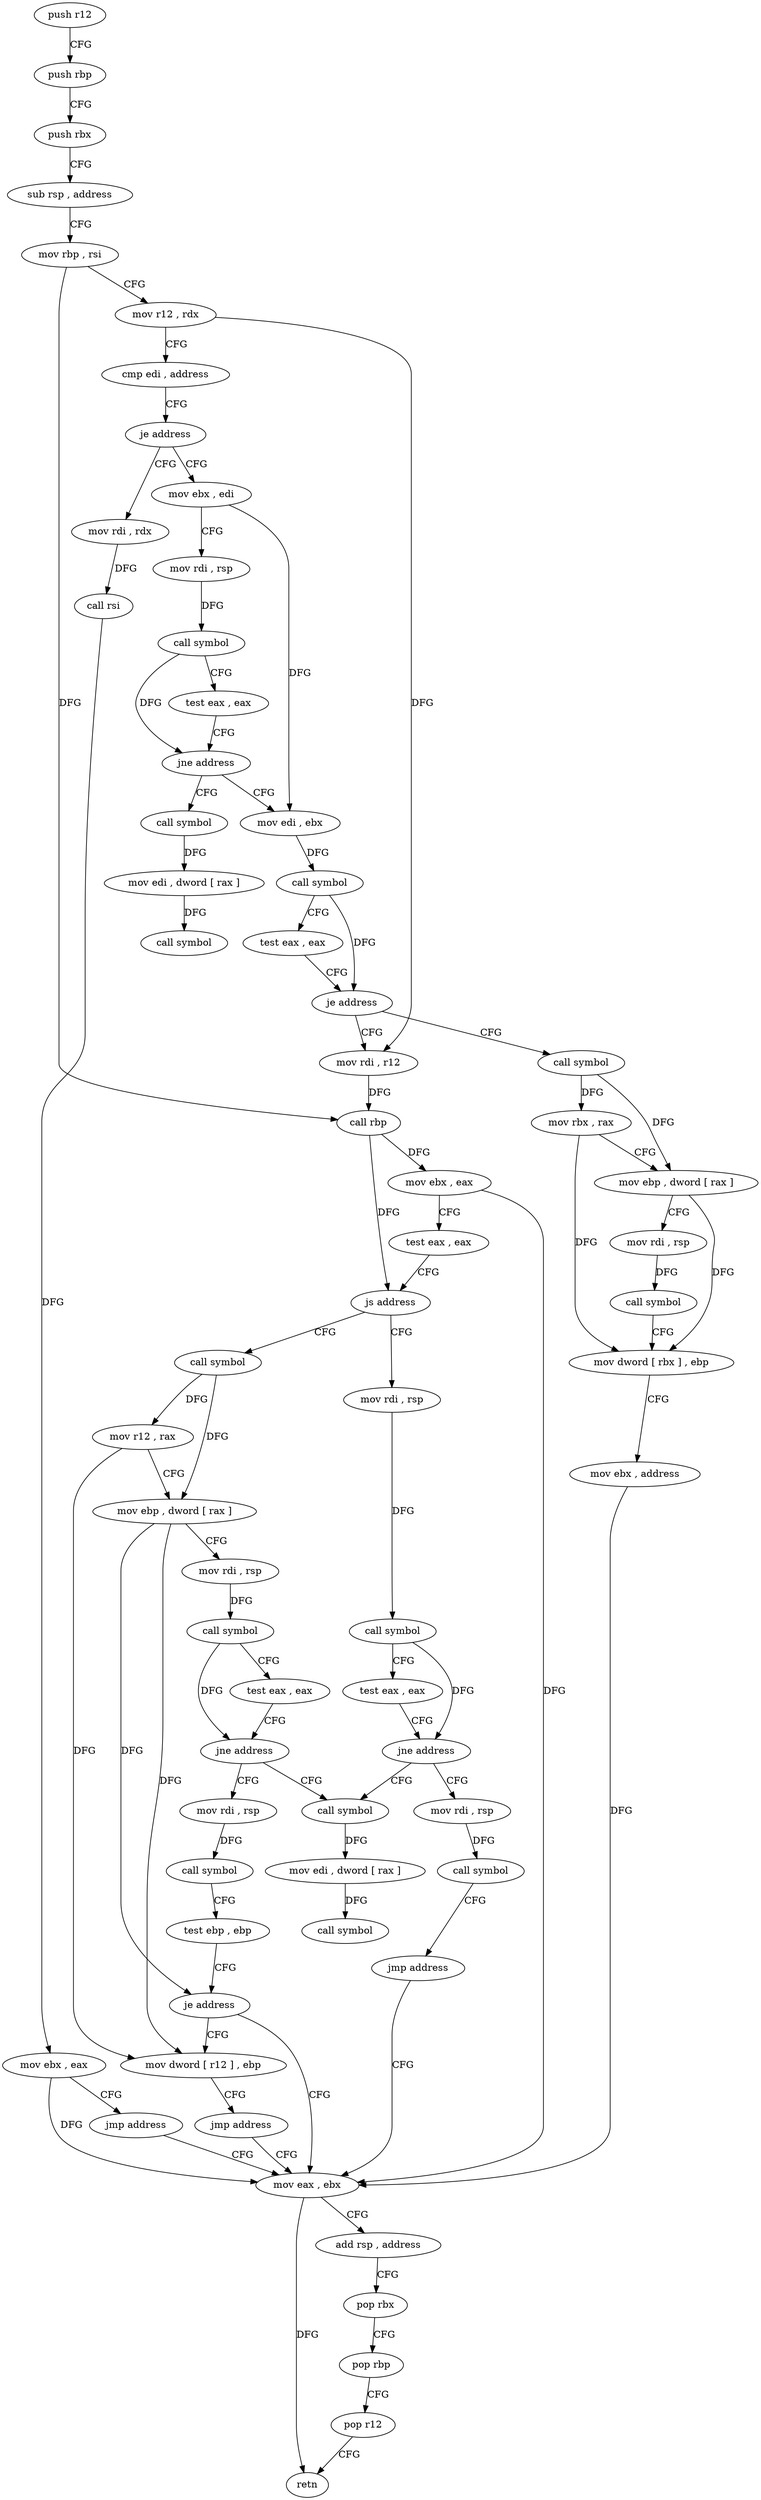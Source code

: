 digraph "func" {
"4258111" [label = "push r12" ]
"4258113" [label = "push rbp" ]
"4258114" [label = "push rbx" ]
"4258115" [label = "sub rsp , address" ]
"4258119" [label = "mov rbp , rsi" ]
"4258122" [label = "mov r12 , rdx" ]
"4258125" [label = "cmp edi , address" ]
"4258128" [label = "je address" ]
"4258191" [label = "mov rdi , rdx" ]
"4258130" [label = "mov ebx , edi" ]
"4258194" [label = "call rsi" ]
"4258196" [label = "mov ebx , eax" ]
"4258198" [label = "jmp address" ]
"4258180" [label = "mov eax , ebx" ]
"4258132" [label = "mov rdi , rsp" ]
"4258135" [label = "call symbol" ]
"4258140" [label = "test eax , eax" ]
"4258142" [label = "jne address" ]
"4258200" [label = "call symbol" ]
"4258144" [label = "mov edi , ebx" ]
"4258182" [label = "add rsp , address" ]
"4258186" [label = "pop rbx" ]
"4258187" [label = "pop rbp" ]
"4258188" [label = "pop r12" ]
"4258190" [label = "retn" ]
"4258205" [label = "mov edi , dword [ rax ]" ]
"4258207" [label = "call symbol" ]
"4258146" [label = "call symbol" ]
"4258151" [label = "test eax , eax" ]
"4258153" [label = "je address" ]
"4258212" [label = "mov rdi , r12" ]
"4258155" [label = "call symbol" ]
"4258215" [label = "call rbp" ]
"4258217" [label = "mov ebx , eax" ]
"4258219" [label = "test eax , eax" ]
"4258221" [label = "js address" ]
"4258245" [label = "call symbol" ]
"4258223" [label = "mov rdi , rsp" ]
"4258160" [label = "mov rbx , rax" ]
"4258163" [label = "mov ebp , dword [ rax ]" ]
"4258165" [label = "mov rdi , rsp" ]
"4258168" [label = "call symbol" ]
"4258173" [label = "mov dword [ rbx ] , ebp" ]
"4258175" [label = "mov ebx , address" ]
"4258250" [label = "mov r12 , rax" ]
"4258253" [label = "mov ebp , dword [ rax ]" ]
"4258255" [label = "mov rdi , rsp" ]
"4258258" [label = "call symbol" ]
"4258263" [label = "test eax , eax" ]
"4258265" [label = "jne address" ]
"4258285" [label = "call symbol" ]
"4258267" [label = "mov rdi , rsp" ]
"4258226" [label = "call symbol" ]
"4258231" [label = "test eax , eax" ]
"4258233" [label = "jne address" ]
"4258235" [label = "mov rdi , rsp" ]
"4258290" [label = "mov edi , dword [ rax ]" ]
"4258292" [label = "call symbol" ]
"4258270" [label = "call symbol" ]
"4258275" [label = "test ebp , ebp" ]
"4258277" [label = "je address" ]
"4258279" [label = "mov dword [ r12 ] , ebp" ]
"4258238" [label = "call symbol" ]
"4258243" [label = "jmp address" ]
"4258283" [label = "jmp address" ]
"4258111" -> "4258113" [ label = "CFG" ]
"4258113" -> "4258114" [ label = "CFG" ]
"4258114" -> "4258115" [ label = "CFG" ]
"4258115" -> "4258119" [ label = "CFG" ]
"4258119" -> "4258122" [ label = "CFG" ]
"4258119" -> "4258215" [ label = "DFG" ]
"4258122" -> "4258125" [ label = "CFG" ]
"4258122" -> "4258212" [ label = "DFG" ]
"4258125" -> "4258128" [ label = "CFG" ]
"4258128" -> "4258191" [ label = "CFG" ]
"4258128" -> "4258130" [ label = "CFG" ]
"4258191" -> "4258194" [ label = "DFG" ]
"4258130" -> "4258132" [ label = "CFG" ]
"4258130" -> "4258144" [ label = "DFG" ]
"4258194" -> "4258196" [ label = "DFG" ]
"4258196" -> "4258198" [ label = "CFG" ]
"4258196" -> "4258180" [ label = "DFG" ]
"4258198" -> "4258180" [ label = "CFG" ]
"4258180" -> "4258182" [ label = "CFG" ]
"4258180" -> "4258190" [ label = "DFG" ]
"4258132" -> "4258135" [ label = "DFG" ]
"4258135" -> "4258140" [ label = "CFG" ]
"4258135" -> "4258142" [ label = "DFG" ]
"4258140" -> "4258142" [ label = "CFG" ]
"4258142" -> "4258200" [ label = "CFG" ]
"4258142" -> "4258144" [ label = "CFG" ]
"4258200" -> "4258205" [ label = "DFG" ]
"4258144" -> "4258146" [ label = "DFG" ]
"4258182" -> "4258186" [ label = "CFG" ]
"4258186" -> "4258187" [ label = "CFG" ]
"4258187" -> "4258188" [ label = "CFG" ]
"4258188" -> "4258190" [ label = "CFG" ]
"4258205" -> "4258207" [ label = "DFG" ]
"4258146" -> "4258151" [ label = "CFG" ]
"4258146" -> "4258153" [ label = "DFG" ]
"4258151" -> "4258153" [ label = "CFG" ]
"4258153" -> "4258212" [ label = "CFG" ]
"4258153" -> "4258155" [ label = "CFG" ]
"4258212" -> "4258215" [ label = "DFG" ]
"4258155" -> "4258160" [ label = "DFG" ]
"4258155" -> "4258163" [ label = "DFG" ]
"4258215" -> "4258217" [ label = "DFG" ]
"4258215" -> "4258221" [ label = "DFG" ]
"4258217" -> "4258219" [ label = "CFG" ]
"4258217" -> "4258180" [ label = "DFG" ]
"4258219" -> "4258221" [ label = "CFG" ]
"4258221" -> "4258245" [ label = "CFG" ]
"4258221" -> "4258223" [ label = "CFG" ]
"4258245" -> "4258250" [ label = "DFG" ]
"4258245" -> "4258253" [ label = "DFG" ]
"4258223" -> "4258226" [ label = "DFG" ]
"4258160" -> "4258163" [ label = "CFG" ]
"4258160" -> "4258173" [ label = "DFG" ]
"4258163" -> "4258165" [ label = "CFG" ]
"4258163" -> "4258173" [ label = "DFG" ]
"4258165" -> "4258168" [ label = "DFG" ]
"4258168" -> "4258173" [ label = "CFG" ]
"4258173" -> "4258175" [ label = "CFG" ]
"4258175" -> "4258180" [ label = "DFG" ]
"4258250" -> "4258253" [ label = "CFG" ]
"4258250" -> "4258279" [ label = "DFG" ]
"4258253" -> "4258255" [ label = "CFG" ]
"4258253" -> "4258277" [ label = "DFG" ]
"4258253" -> "4258279" [ label = "DFG" ]
"4258255" -> "4258258" [ label = "DFG" ]
"4258258" -> "4258263" [ label = "CFG" ]
"4258258" -> "4258265" [ label = "DFG" ]
"4258263" -> "4258265" [ label = "CFG" ]
"4258265" -> "4258285" [ label = "CFG" ]
"4258265" -> "4258267" [ label = "CFG" ]
"4258285" -> "4258290" [ label = "DFG" ]
"4258267" -> "4258270" [ label = "DFG" ]
"4258226" -> "4258231" [ label = "CFG" ]
"4258226" -> "4258233" [ label = "DFG" ]
"4258231" -> "4258233" [ label = "CFG" ]
"4258233" -> "4258285" [ label = "CFG" ]
"4258233" -> "4258235" [ label = "CFG" ]
"4258235" -> "4258238" [ label = "DFG" ]
"4258290" -> "4258292" [ label = "DFG" ]
"4258270" -> "4258275" [ label = "CFG" ]
"4258275" -> "4258277" [ label = "CFG" ]
"4258277" -> "4258180" [ label = "CFG" ]
"4258277" -> "4258279" [ label = "CFG" ]
"4258279" -> "4258283" [ label = "CFG" ]
"4258238" -> "4258243" [ label = "CFG" ]
"4258243" -> "4258180" [ label = "CFG" ]
"4258283" -> "4258180" [ label = "CFG" ]
}
